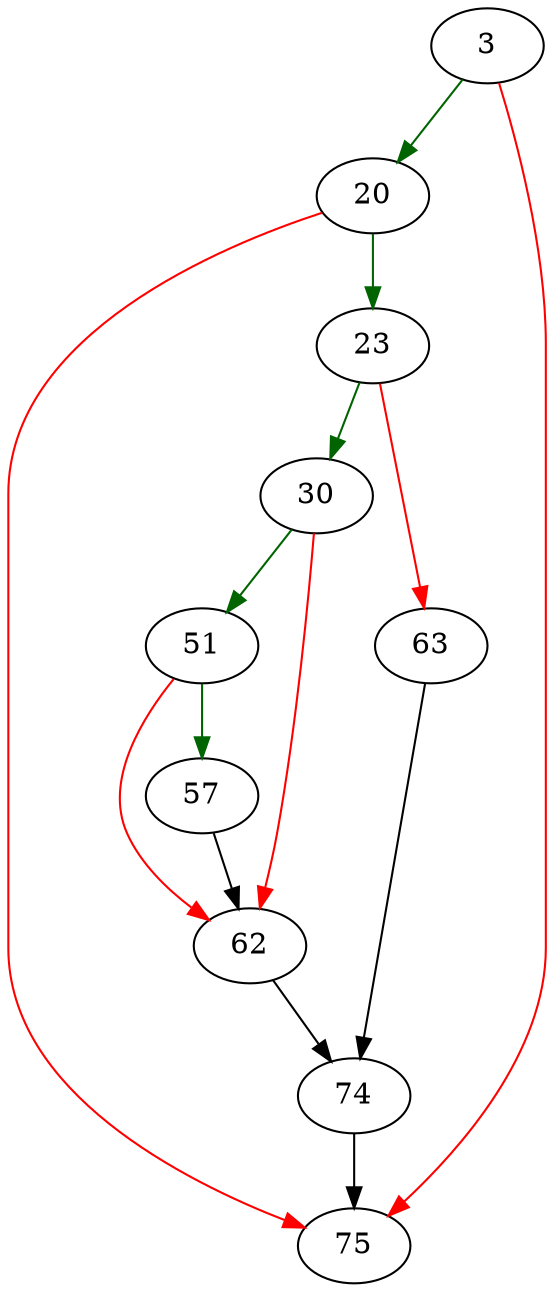 strict digraph "sumStep" {
	// Node definitions.
	3 [entry=true];
	20;
	75;
	23;
	30;
	63;
	51;
	62;
	57;
	74;

	// Edge definitions.
	3 -> 20 [
		color=darkgreen
		cond=true
	];
	3 -> 75 [
		color=red
		cond=false
	];
	20 -> 75 [
		color=red
		cond=false
	];
	20 -> 23 [
		color=darkgreen
		cond=true
	];
	23 -> 30 [
		color=darkgreen
		cond=true
	];
	23 -> 63 [
		color=red
		cond=false
	];
	30 -> 51 [
		color=darkgreen
		cond=true
	];
	30 -> 62 [
		color=red
		cond=false
	];
	63 -> 74;
	51 -> 62 [
		color=red
		cond=false
	];
	51 -> 57 [
		color=darkgreen
		cond=true
	];
	62 -> 74;
	57 -> 62;
	74 -> 75;
}